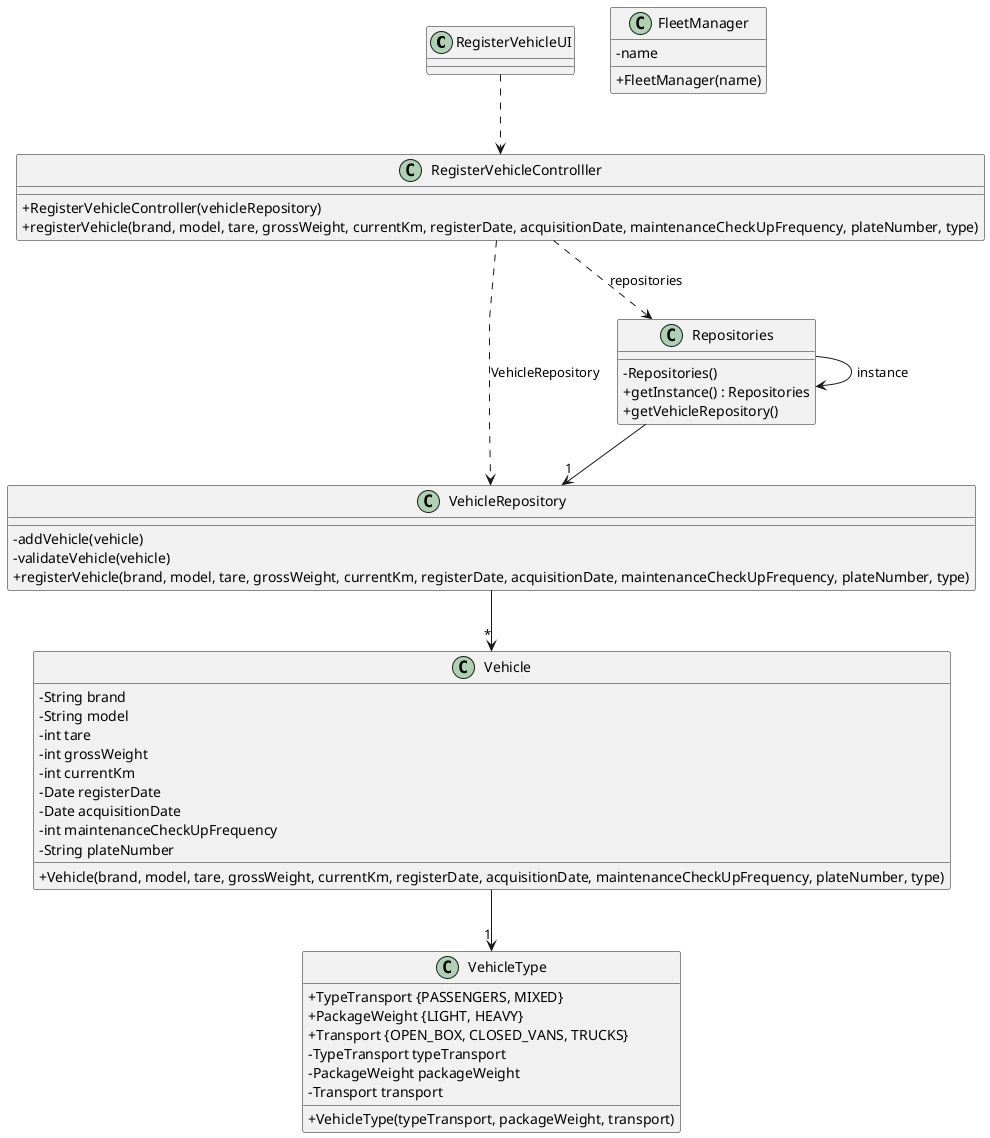 @startuml
'skinparam monochrome true
skinparam packageStyle rectangle
skinparam shadowing false
skinparam linetype polyline
'skinparam linetype orto

skinparam classAttributeIconSize 0

'left to right direction

class RegisterVehicleUI {

}

class RegisterVehicleControlller {
    +RegisterVehicleController(vehicleRepository)
    +registerVehicle(brand, model, tare, grossWeight, currentKm, registerDate, acquisitionDate, maintenanceCheckUpFrequency, plateNumber, type)
}

class VehicleRepository {
    -addVehicle(vehicle)
    -validateVehicle(vehicle)
    +registerVehicle(brand, model, tare, grossWeight, currentKm, registerDate, acquisitionDate, maintenanceCheckUpFrequency, plateNumber, type)
}

class Vehicle {
    -String brand
    -String model
    -int tare
    -int grossWeight
    -int currentKm
    -Date registerDate
    -Date acquisitionDate
    -int maintenanceCheckUpFrequency
    -String plateNumber
    +Vehicle(brand, model, tare, grossWeight, currentKm, registerDate, acquisitionDate, maintenanceCheckUpFrequency, plateNumber, type)

}

class VehicleType {
    +TypeTransport {PASSENGERS, MIXED}
    +PackageWeight {LIGHT, HEAVY}
    +Transport {OPEN_BOX, CLOSED_VANS, TRUCKS}
    -TypeTransport typeTransport
    -PackageWeight packageWeight
    -Transport transport
    +VehicleType(typeTransport, packageWeight, transport)
}

class FleetManager {
    - name
    + FleetManager(name)
}

class Repositories {
    - Repositories()
    + getInstance() : Repositories
    + getVehicleRepository()
}

RegisterVehicleUI ..> RegisterVehicleControlller
RegisterVehicleControlller ..> Repositories: repositories
RegisterVehicleControlller ..> VehicleRepository: VehicleRepository
Repositories --> Repositories: instance
Repositories --> "1" VehicleRepository
VehicleRepository --> "*" Vehicle
Vehicle --> "1" VehicleType

@enduml
